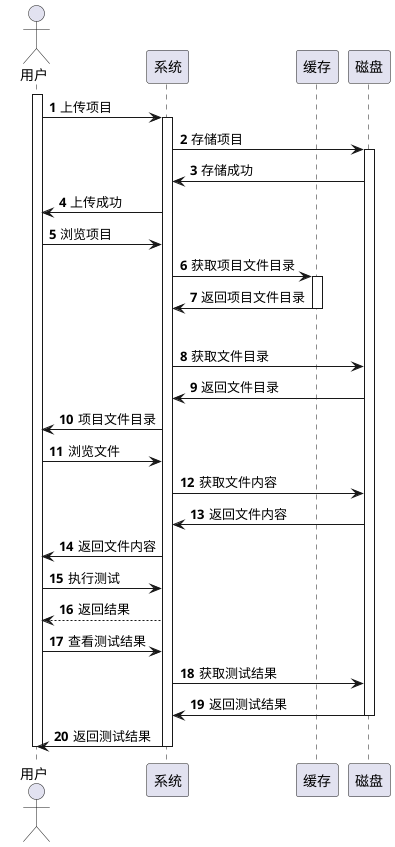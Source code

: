 @startuml
'https://plantuml.com/sequence-diagram

actor 用户 as user
participant "系统" as system
participant "缓存" as cache
participant "磁盘" as disk

autonumber

activate user
user -> system: 上传项目
activate system
system -> disk: 存储项目
activate disk
disk -> system: 存储成功
system -> user: 上传成功

user -> system: 浏览项目
system -> cache: 获取项目文件目录
activate cache
cache -> system: 返回项目文件目录
deactivate cache


opt
    system ->disk: 获取文件目录
    disk ->system: 返回文件目录
system -> user: 项目文件目录
user -> system: 浏览文件
system ->disk: 获取文件内容
disk ->system: 返回文件内容
system -> user: 返回文件内容

user -> system: 执行测试
system --> user: 返回结果

user -> system: 查看测试结果
system ->disk: 获取测试结果
disk ->system: 返回测试结果
deactivate disk
system -> user: 返回测试结果



deactivate system
deactivate user

@enduml